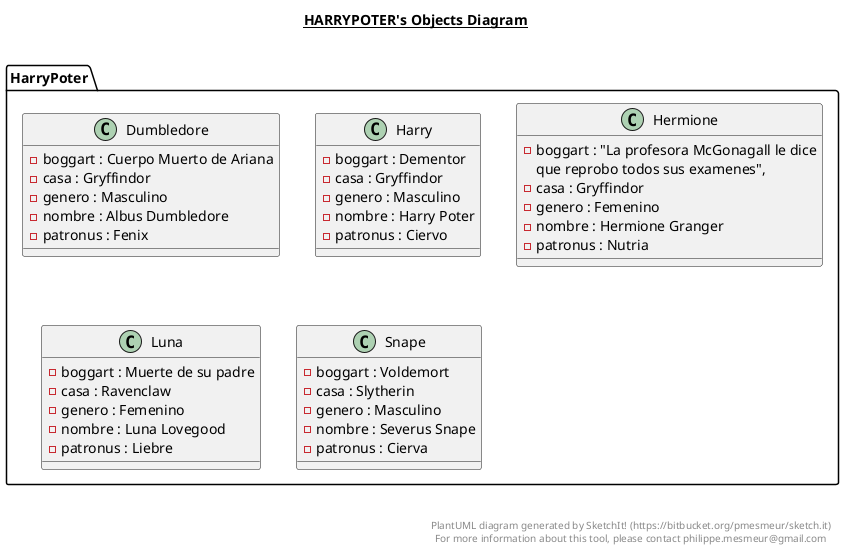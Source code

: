 @startuml

title __HARRYPOTER's Objects Diagram__\n

  namespace HarryPoter {
    class HarryPoter.Dumbledore {
        - boggart : Cuerpo Muerto de Ariana
        - casa : Gryffindor
        - genero : Masculino
        - nombre : Albus Dumbledore
        - patronus : Fenix
    }
  }

  namespace HarryPoter {
    class HarryPoter.Harry {
        - boggart : Dementor
        - casa : Gryffindor
        - genero : Masculino
        - nombre : Harry Poter
        - patronus : Ciervo
    }
  }

  namespace HarryPoter {
    class HarryPoter.Hermione {
        - boggart : "La profesora McGonagall le dice
                     que reprobo todos sus examenes",
        - casa : Gryffindor
        - genero : Femenino
        - nombre : Hermione Granger
        - patronus : Nutria
    }
  }

  namespace HarryPoter {
    class HarryPoter.Luna {
        - boggart : Muerte de su padre
        - casa : Ravenclaw
        - genero : Femenino
        - nombre : Luna Lovegood
        - patronus : Liebre
    }
  }

  namespace HarryPoter {
    class HarryPoter.Snape {
        - boggart : Voldemort
        - casa : Slytherin
        - genero : Masculino
        - nombre : Severus Snape
        - patronus : Cierva
    }
  }
  



right footer


PlantUML diagram generated by SketchIt! (https://bitbucket.org/pmesmeur/sketch.it)
For more information about this tool, please contact philippe.mesmeur@gmail.com
endfooter

@enduml
